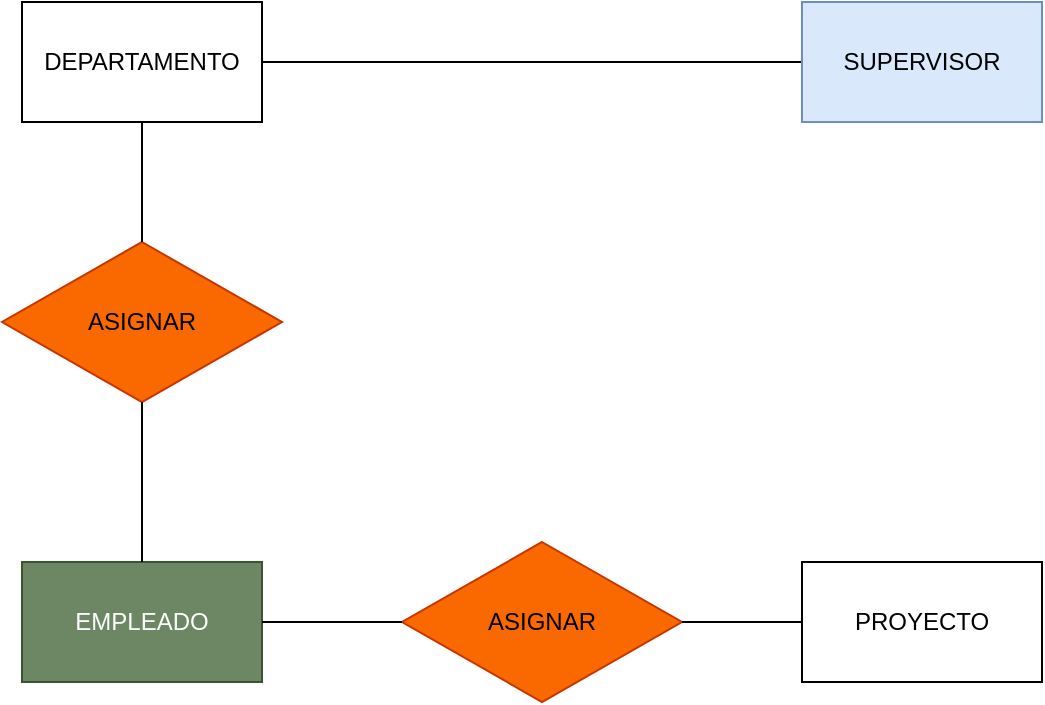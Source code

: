 <mxfile version="22.1.17" type="github">
  <diagram id="R2lEEEUBdFMjLlhIrx00" name="Page-1">
    <mxGraphModel dx="1104" dy="1688" grid="1" gridSize="10" guides="1" tooltips="1" connect="1" arrows="1" fold="1" page="1" pageScale="1" pageWidth="850" pageHeight="1100" math="0" shadow="0" extFonts="Permanent Marker^https://fonts.googleapis.com/css?family=Permanent+Marker">
      <root>
        <mxCell id="0" />
        <mxCell id="1" parent="0" />
        <mxCell id="czAPmn4BMrCCdsKKk7Zk-23" value="DEPARTAMENTO" style="rounded=0;whiteSpace=wrap;html=1;" vertex="1" parent="1">
          <mxGeometry x="175" y="-1040" width="120" height="60" as="geometry" />
        </mxCell>
        <mxCell id="czAPmn4BMrCCdsKKk7Zk-24" value="" style="endArrow=none;html=1;rounded=0;exitX=1;exitY=0.5;exitDx=0;exitDy=0;entryX=0;entryY=0.5;entryDx=0;entryDy=0;" edge="1" parent="1" source="czAPmn4BMrCCdsKKk7Zk-23" target="czAPmn4BMrCCdsKKk7Zk-26">
          <mxGeometry width="50" height="50" relative="1" as="geometry">
            <mxPoint x="585" y="-880" as="sourcePoint" />
            <mxPoint x="395" y="-1010" as="targetPoint" />
          </mxGeometry>
        </mxCell>
        <mxCell id="czAPmn4BMrCCdsKKk7Zk-26" value="SUPERVISOR" style="rounded=0;whiteSpace=wrap;html=1;fillColor=#dae8fc;strokeColor=#6c8ebf;" vertex="1" parent="1">
          <mxGeometry x="565" y="-1040" width="120" height="60" as="geometry" />
        </mxCell>
        <mxCell id="czAPmn4BMrCCdsKKk7Zk-27" value="ASIGNAR" style="rhombus;whiteSpace=wrap;html=1;fillColor=#fa6800;fontColor=#000000;strokeColor=#C73500;" vertex="1" parent="1">
          <mxGeometry x="165" y="-920" width="140" height="80" as="geometry" />
        </mxCell>
        <mxCell id="czAPmn4BMrCCdsKKk7Zk-28" value="EMPLEADO" style="rounded=0;whiteSpace=wrap;html=1;fillColor=#6d8764;fontColor=#ffffff;strokeColor=#3A5431;" vertex="1" parent="1">
          <mxGeometry x="175" y="-760" width="120" height="60" as="geometry" />
        </mxCell>
        <mxCell id="czAPmn4BMrCCdsKKk7Zk-29" value="" style="endArrow=none;html=1;rounded=0;entryX=0.5;entryY=1;entryDx=0;entryDy=0;" edge="1" parent="1" source="czAPmn4BMrCCdsKKk7Zk-27" target="czAPmn4BMrCCdsKKk7Zk-23">
          <mxGeometry width="50" height="50" relative="1" as="geometry">
            <mxPoint x="455" y="-890" as="sourcePoint" />
            <mxPoint x="225" y="-980" as="targetPoint" />
          </mxGeometry>
        </mxCell>
        <mxCell id="czAPmn4BMrCCdsKKk7Zk-30" value="" style="endArrow=none;html=1;rounded=0;entryX=0.5;entryY=1;entryDx=0;entryDy=0;exitX=0.5;exitY=0;exitDx=0;exitDy=0;" edge="1" parent="1" source="czAPmn4BMrCCdsKKk7Zk-28" target="czAPmn4BMrCCdsKKk7Zk-27">
          <mxGeometry width="50" height="50" relative="1" as="geometry">
            <mxPoint x="245" y="-910" as="sourcePoint" />
            <mxPoint x="245" y="-970" as="targetPoint" />
          </mxGeometry>
        </mxCell>
        <mxCell id="czAPmn4BMrCCdsKKk7Zk-32" value="PROYECTO" style="rounded=0;whiteSpace=wrap;html=1;" vertex="1" parent="1">
          <mxGeometry x="565" y="-760" width="120" height="60" as="geometry" />
        </mxCell>
        <mxCell id="czAPmn4BMrCCdsKKk7Zk-33" value="ASIGNAR" style="rhombus;whiteSpace=wrap;html=1;fillColor=#fa6800;fontColor=#000000;strokeColor=#C73500;" vertex="1" parent="1">
          <mxGeometry x="365" y="-770" width="140" height="80" as="geometry" />
        </mxCell>
        <mxCell id="czAPmn4BMrCCdsKKk7Zk-34" value="" style="endArrow=none;html=1;rounded=0;exitX=1;exitY=0.5;exitDx=0;exitDy=0;entryX=0;entryY=0.5;entryDx=0;entryDy=0;" edge="1" parent="1" source="czAPmn4BMrCCdsKKk7Zk-28" target="czAPmn4BMrCCdsKKk7Zk-33">
          <mxGeometry width="50" height="50" relative="1" as="geometry">
            <mxPoint x="585" y="-880" as="sourcePoint" />
            <mxPoint x="635" y="-930" as="targetPoint" />
          </mxGeometry>
        </mxCell>
        <mxCell id="czAPmn4BMrCCdsKKk7Zk-35" value="" style="endArrow=none;html=1;rounded=0;entryX=0;entryY=0.5;entryDx=0;entryDy=0;exitX=1;exitY=0.5;exitDx=0;exitDy=0;" edge="1" parent="1" source="czAPmn4BMrCCdsKKk7Zk-33" target="czAPmn4BMrCCdsKKk7Zk-32">
          <mxGeometry width="50" height="50" relative="1" as="geometry">
            <mxPoint x="335" y="-720" as="sourcePoint" />
            <mxPoint x="375" y="-720" as="targetPoint" />
          </mxGeometry>
        </mxCell>
      </root>
    </mxGraphModel>
  </diagram>
</mxfile>
